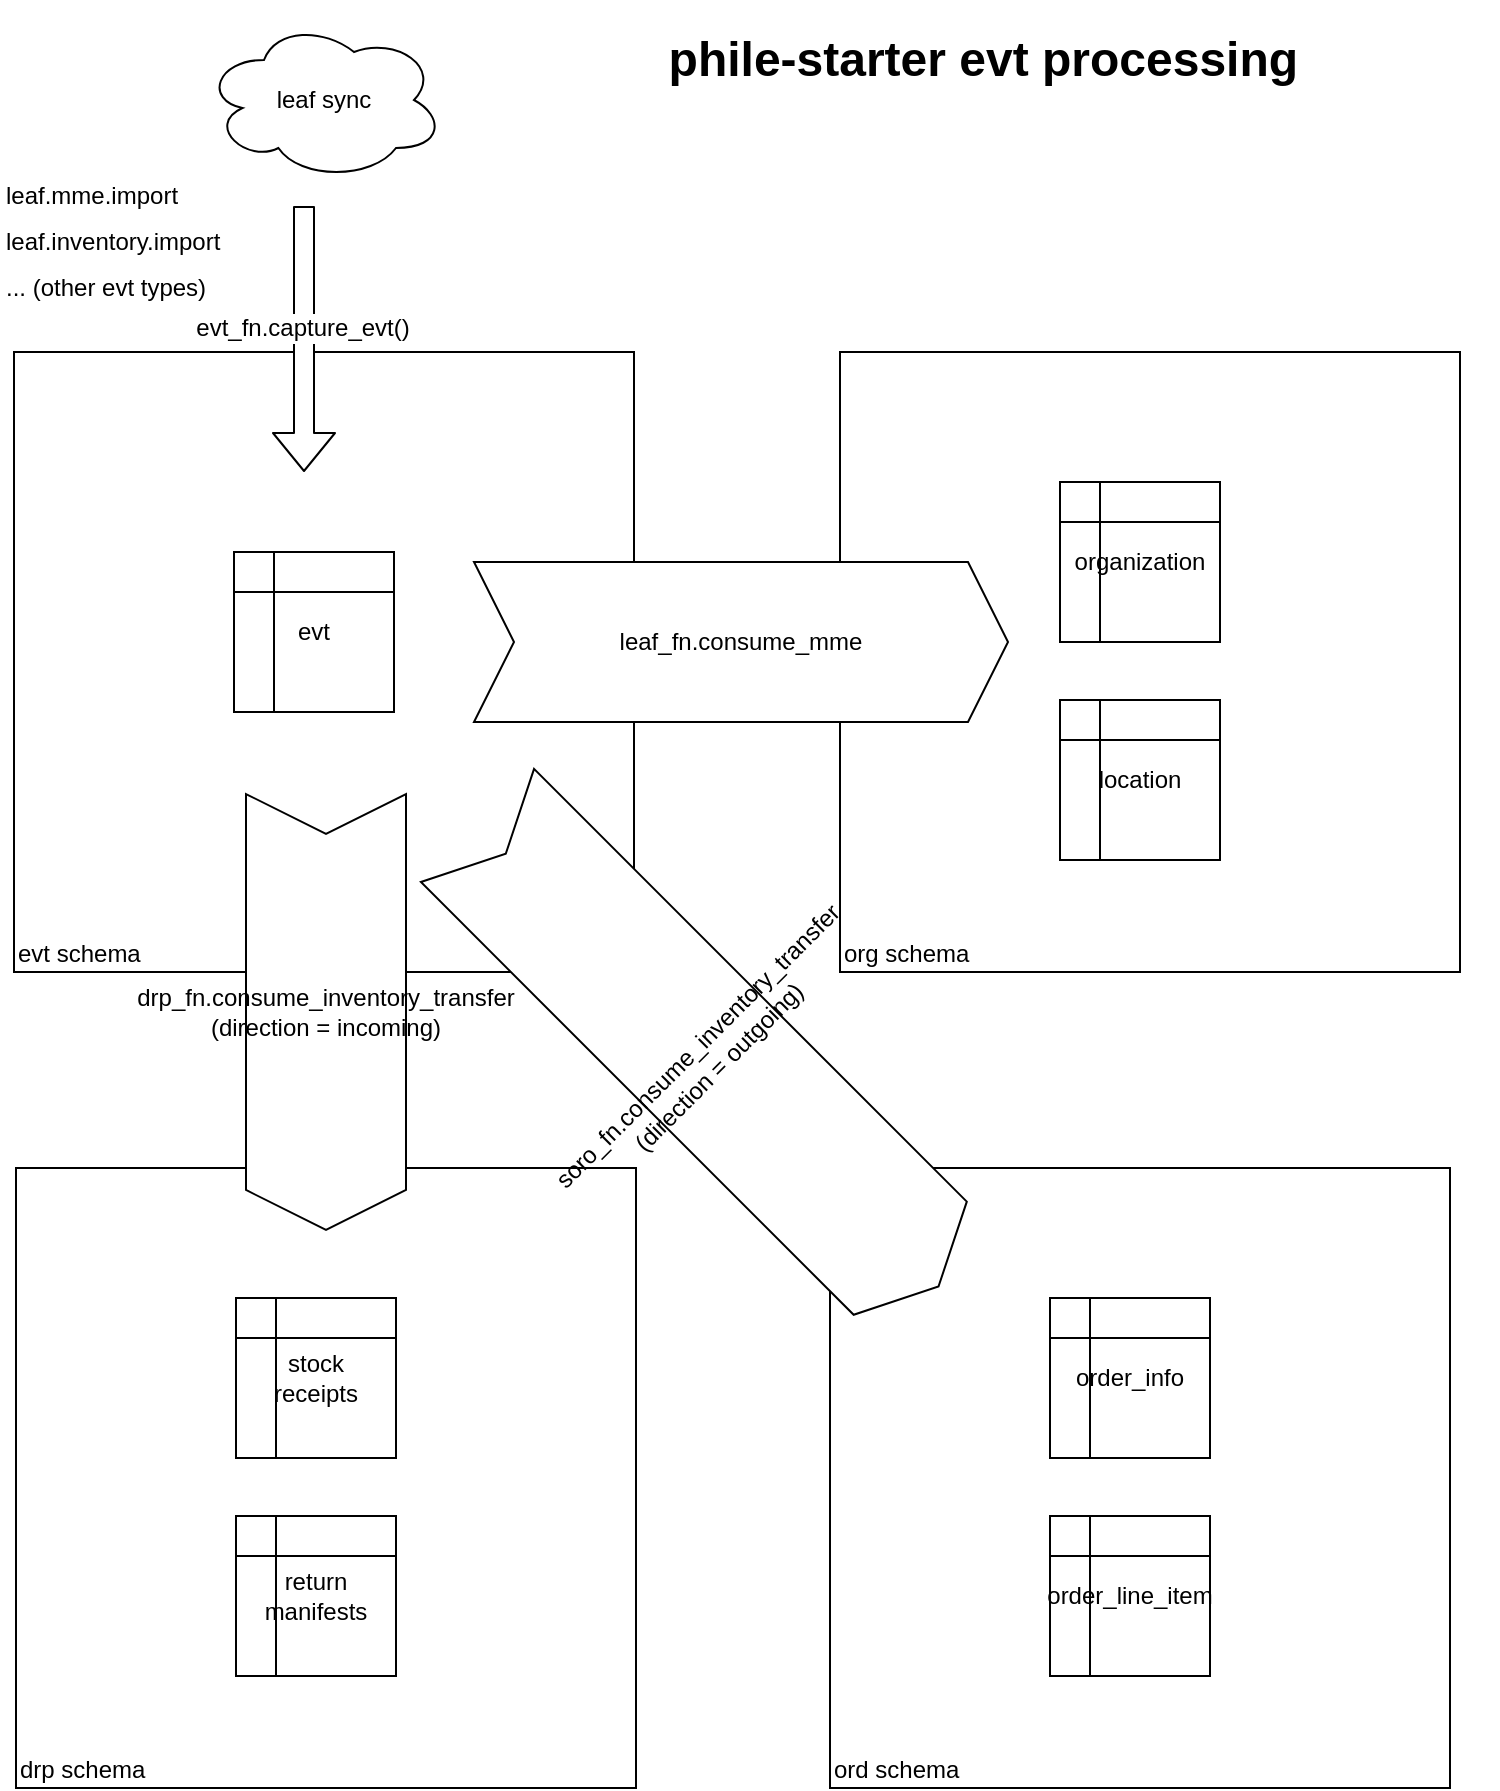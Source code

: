 <mxfile version="10.8.0" type="device"><diagram id="HCNiWqJfGPLrlXlg3ysT" name="Page-1"><mxGraphModel dx="1398" dy="1027" grid="0" gridSize="10" guides="1" tooltips="1" connect="1" arrows="1" fold="1" page="1" pageScale="1" pageWidth="850" pageHeight="1100" math="0" shadow="0"><root><mxCell id="0"/><mxCell id="1" parent="0"/><mxCell id="mWlAG_bxs-WEFVlb6-Mj-1" value="&lt;div style=&quot;text-align: left&quot;&gt;&lt;span&gt;evt schema&lt;/span&gt;&lt;/div&gt;" style="whiteSpace=wrap;html=1;aspect=fixed;fillColor=none;align=left;verticalAlign=bottom;" vertex="1" parent="1"><mxGeometry x="90" y="260" width="310" height="310" as="geometry"/></mxCell><mxCell id="mWlAG_bxs-WEFVlb6-Mj-2" value="evt" style="shape=internalStorage;whiteSpace=wrap;html=1;backgroundOutline=1;fillColor=none;" vertex="1" parent="1"><mxGeometry x="200" y="360" width="80" height="80" as="geometry"/></mxCell><mxCell id="mWlAG_bxs-WEFVlb6-Mj-3" value="&lt;div style=&quot;text-align: center&quot;&gt;&lt;span&gt;leaf sync&lt;/span&gt;&lt;/div&gt;" style="ellipse;shape=cloud;whiteSpace=wrap;html=1;fillColor=none;align=center;" vertex="1" parent="1"><mxGeometry x="185" y="94" width="120" height="80" as="geometry"/></mxCell><mxCell id="mWlAG_bxs-WEFVlb6-Mj-4" value="" style="shape=flexArrow;endArrow=classic;html=1;fillColor=#ffffff;" edge="1" parent="1"><mxGeometry width="50" height="50" relative="1" as="geometry"><mxPoint x="235" y="187" as="sourcePoint"/><mxPoint x="235" y="320" as="targetPoint"/></mxGeometry></mxCell><mxCell id="mWlAG_bxs-WEFVlb6-Mj-5" value="evt_fn.capture_evt()" style="text;html=1;resizable=0;points=[];align=center;verticalAlign=middle;labelBackgroundColor=#ffffff;" vertex="1" connectable="0" parent="mWlAG_bxs-WEFVlb6-Mj-4"><mxGeometry x="-0.083" y="-1" relative="1" as="geometry"><mxPoint as="offset"/></mxGeometry></mxCell><mxCell id="mWlAG_bxs-WEFVlb6-Mj-6" value="leaf.mme.import" style="text;html=1;" vertex="1" parent="1"><mxGeometry x="83.5" y="168" width="106" height="28" as="geometry"/></mxCell><mxCell id="mWlAG_bxs-WEFVlb6-Mj-7" value="leaf.inventory.import" style="text;html=1;" vertex="1" parent="1"><mxGeometry x="83.5" y="191" width="127" height="28" as="geometry"/></mxCell><mxCell id="mWlAG_bxs-WEFVlb6-Mj-8" value="... (other evt types)" style="text;html=1;" vertex="1" parent="1"><mxGeometry x="83.5" y="214" width="127" height="28" as="geometry"/></mxCell><mxCell id="mWlAG_bxs-WEFVlb6-Mj-9" value="&lt;div style=&quot;text-align: left&quot;&gt;org schema&lt;/div&gt;" style="whiteSpace=wrap;html=1;aspect=fixed;fillColor=none;align=left;verticalAlign=bottom;" vertex="1" parent="1"><mxGeometry x="503" y="260" width="310" height="310" as="geometry"/></mxCell><mxCell id="mWlAG_bxs-WEFVlb6-Mj-10" value="organization" style="shape=internalStorage;whiteSpace=wrap;html=1;backgroundOutline=1;fillColor=none;" vertex="1" parent="1"><mxGeometry x="613" y="325" width="80" height="80" as="geometry"/></mxCell><mxCell id="mWlAG_bxs-WEFVlb6-Mj-11" value="location" style="shape=internalStorage;whiteSpace=wrap;html=1;backgroundOutline=1;fillColor=none;" vertex="1" parent="1"><mxGeometry x="613" y="434" width="80" height="80" as="geometry"/></mxCell><mxCell id="mWlAG_bxs-WEFVlb6-Mj-12" value="leaf_fn.consume_mme" style="shape=step;perimeter=stepPerimeter;whiteSpace=wrap;html=1;fixedSize=1;fillColor=#ffffff;align=center;" vertex="1" parent="1"><mxGeometry x="320" y="365" width="267" height="80" as="geometry"/></mxCell><mxCell id="mWlAG_bxs-WEFVlb6-Mj-13" value="&lt;div style=&quot;text-align: left&quot;&gt;drp schema&lt;/div&gt;" style="whiteSpace=wrap;html=1;aspect=fixed;fillColor=none;align=left;verticalAlign=bottom;" vertex="1" parent="1"><mxGeometry x="91" y="668" width="310" height="310" as="geometry"/></mxCell><mxCell id="mWlAG_bxs-WEFVlb6-Mj-14" value="stock&lt;br&gt;receipts" style="shape=internalStorage;whiteSpace=wrap;html=1;backgroundOutline=1;fillColor=none;" vertex="1" parent="1"><mxGeometry x="201" y="733" width="80" height="80" as="geometry"/></mxCell><mxCell id="mWlAG_bxs-WEFVlb6-Mj-15" value="return&lt;br&gt;manifests&lt;br&gt;" style="shape=internalStorage;whiteSpace=wrap;html=1;backgroundOutline=1;fillColor=none;" vertex="1" parent="1"><mxGeometry x="201" y="842" width="80" height="80" as="geometry"/></mxCell><mxCell id="mWlAG_bxs-WEFVlb6-Mj-16" value="drp_fn.consume_inventory_transfer&lt;br&gt;(direction = incoming)&lt;br&gt;" style="shape=step;perimeter=stepPerimeter;whiteSpace=wrap;html=1;fixedSize=1;fillColor=#ffffff;align=center;direction=south;" vertex="1" parent="1"><mxGeometry x="206" y="481" width="80" height="218" as="geometry"/></mxCell><mxCell id="mWlAG_bxs-WEFVlb6-Mj-17" value="&lt;div style=&quot;text-align: left&quot;&gt;ord schema&lt;/div&gt;" style="whiteSpace=wrap;html=1;aspect=fixed;fillColor=none;align=left;verticalAlign=bottom;" vertex="1" parent="1"><mxGeometry x="498" y="668" width="310" height="310" as="geometry"/></mxCell><mxCell id="mWlAG_bxs-WEFVlb6-Mj-18" value="order_info" style="shape=internalStorage;whiteSpace=wrap;html=1;backgroundOutline=1;fillColor=none;" vertex="1" parent="1"><mxGeometry x="608" y="733" width="80" height="80" as="geometry"/></mxCell><mxCell id="mWlAG_bxs-WEFVlb6-Mj-19" value="order_line_item&lt;br&gt;" style="shape=internalStorage;whiteSpace=wrap;html=1;backgroundOutline=1;fillColor=none;" vertex="1" parent="1"><mxGeometry x="608" y="842" width="80" height="80" as="geometry"/></mxCell><mxCell id="mWlAG_bxs-WEFVlb6-Mj-20" value="soro_fn.consume_inventory_transfer&lt;br&gt;(direction = outgoing)&lt;br&gt;" style="shape=step;perimeter=stepPerimeter;whiteSpace=wrap;html=1;fixedSize=1;fillColor=#ffffff;align=center;direction=south;rotation=-45;" vertex="1" parent="1"><mxGeometry x="397" y="449" width="80" height="326" as="geometry"/></mxCell><mxCell id="mWlAG_bxs-WEFVlb6-Mj-21" value="&lt;h1&gt;phile-starter evt processing&amp;nbsp;&lt;/h1&gt;" style="text;html=1;strokeColor=none;fillColor=none;spacing=5;spacingTop=-20;whiteSpace=wrap;overflow=hidden;rounded=0;align=center;" vertex="1" parent="1"><mxGeometry x="324" y="94" width="508" height="120" as="geometry"/></mxCell></root></mxGraphModel></diagram></mxfile>